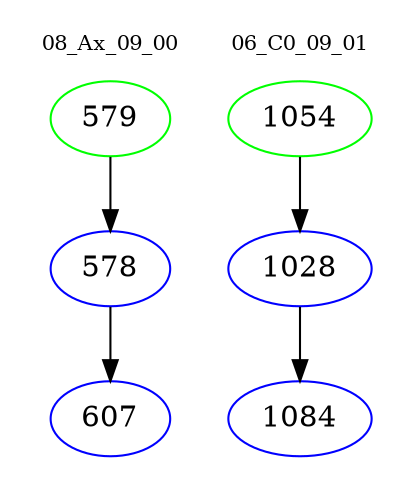 digraph{
subgraph cluster_0 {
color = white
label = "08_Ax_09_00";
fontsize=10;
T0_579 [label="579", color="green"]
T0_579 -> T0_578 [color="black"]
T0_578 [label="578", color="blue"]
T0_578 -> T0_607 [color="black"]
T0_607 [label="607", color="blue"]
}
subgraph cluster_1 {
color = white
label = "06_C0_09_01";
fontsize=10;
T1_1054 [label="1054", color="green"]
T1_1054 -> T1_1028 [color="black"]
T1_1028 [label="1028", color="blue"]
T1_1028 -> T1_1084 [color="black"]
T1_1084 [label="1084", color="blue"]
}
}
